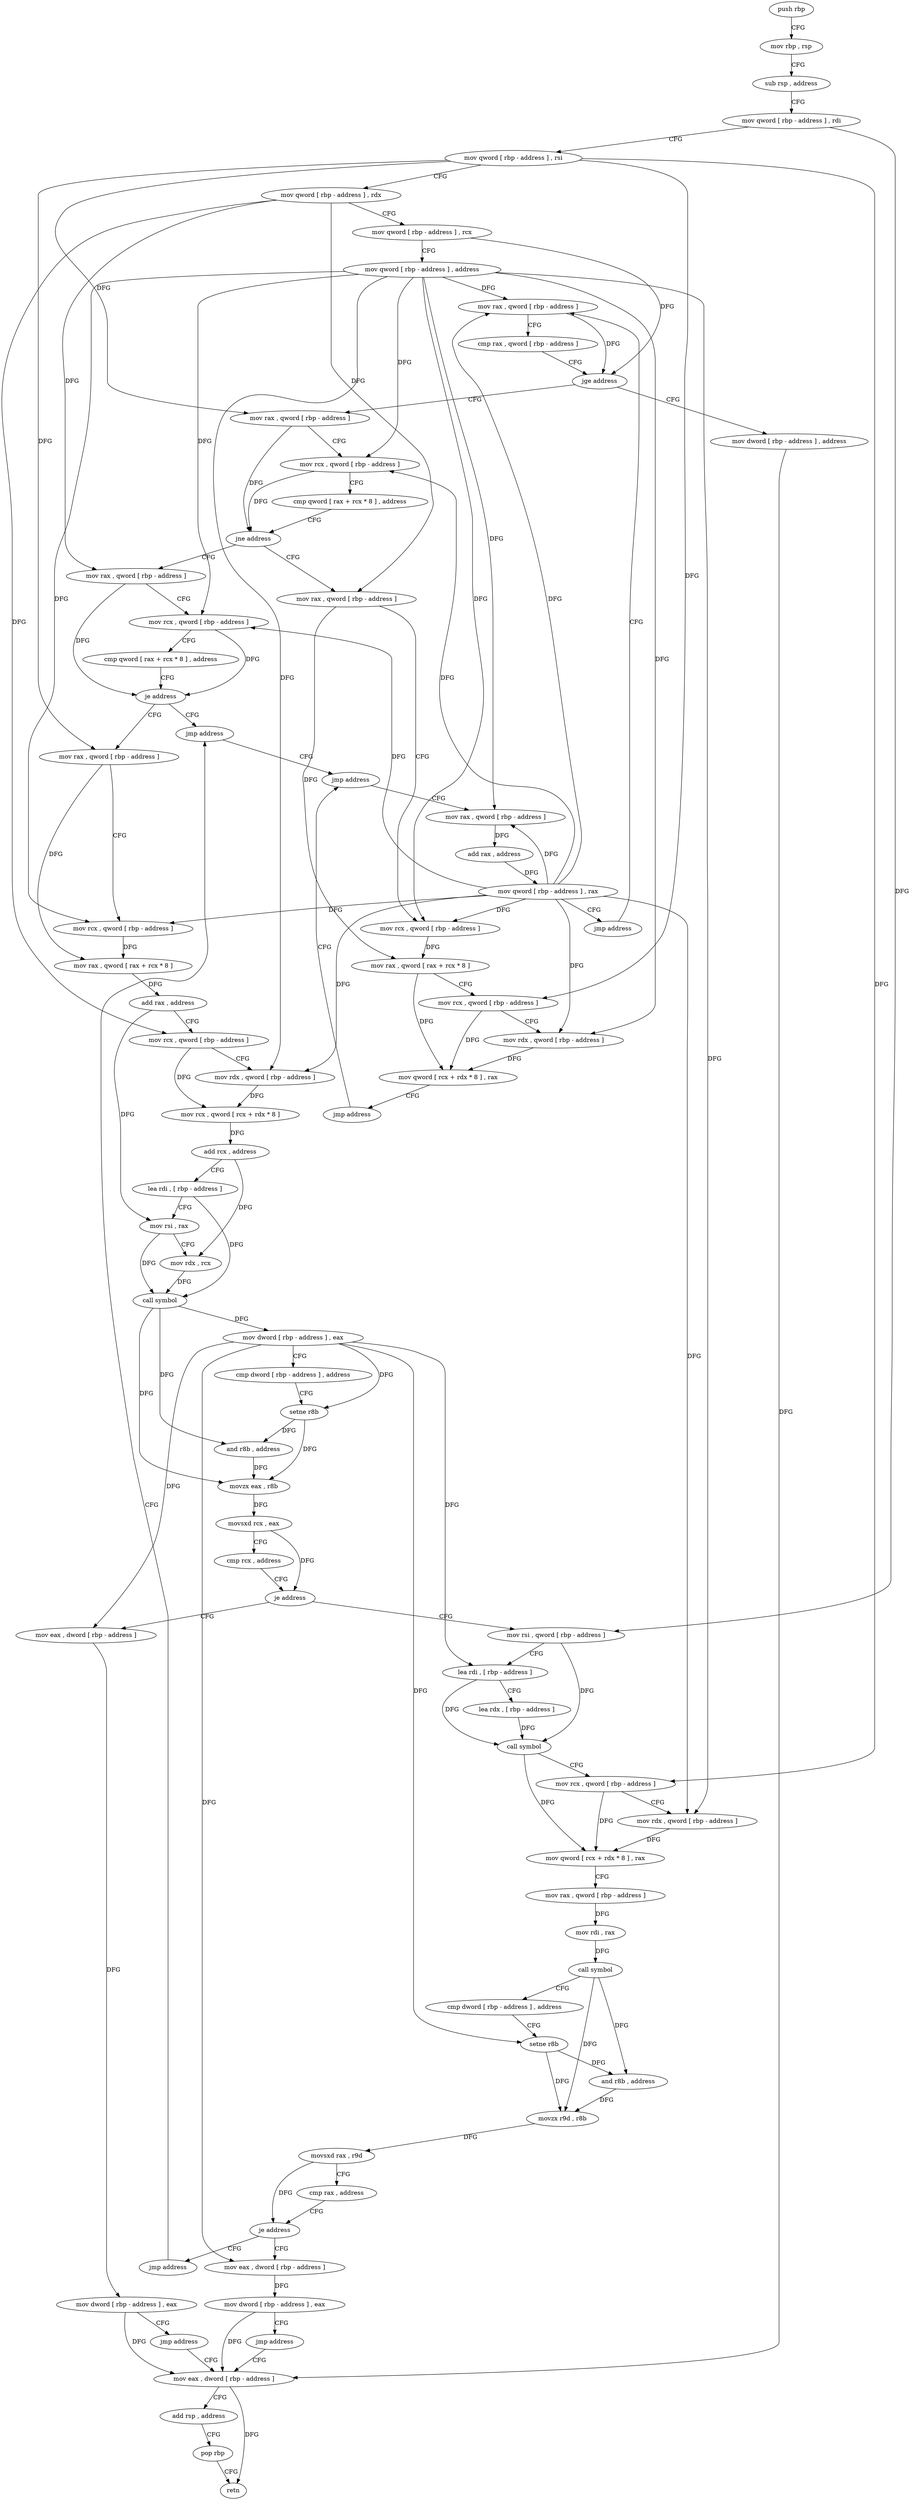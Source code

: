 digraph "func" {
"4313632" [label = "push rbp" ]
"4313633" [label = "mov rbp , rsp" ]
"4313636" [label = "sub rsp , address" ]
"4313640" [label = "mov qword [ rbp - address ] , rdi" ]
"4313644" [label = "mov qword [ rbp - address ] , rsi" ]
"4313648" [label = "mov qword [ rbp - address ] , rdx" ]
"4313652" [label = "mov qword [ rbp - address ] , rcx" ]
"4313656" [label = "mov qword [ rbp - address ] , address" ]
"4313664" [label = "mov rax , qword [ rbp - address ]" ]
"4313955" [label = "mov dword [ rbp - address ] , address" ]
"4313962" [label = "mov eax , dword [ rbp - address ]" ]
"4313678" [label = "mov rax , qword [ rbp - address ]" ]
"4313682" [label = "mov rcx , qword [ rbp - address ]" ]
"4313686" [label = "cmp qword [ rax + rcx * 8 ] , address" ]
"4313691" [label = "jne address" ]
"4313726" [label = "mov rax , qword [ rbp - address ]" ]
"4313697" [label = "mov rax , qword [ rbp - address ]" ]
"4313730" [label = "mov rcx , qword [ rbp - address ]" ]
"4313734" [label = "cmp qword [ rax + rcx * 8 ] , address" ]
"4313739" [label = "je address" ]
"4313926" [label = "jmp address" ]
"4313745" [label = "mov rax , qword [ rbp - address ]" ]
"4313701" [label = "mov rcx , qword [ rbp - address ]" ]
"4313705" [label = "mov rax , qword [ rax + rcx * 8 ]" ]
"4313709" [label = "mov rcx , qword [ rbp - address ]" ]
"4313713" [label = "mov rdx , qword [ rbp - address ]" ]
"4313717" [label = "mov qword [ rcx + rdx * 8 ] , rax" ]
"4313721" [label = "jmp address" ]
"4313931" [label = "jmp address" ]
"4313749" [label = "mov rcx , qword [ rbp - address ]" ]
"4313753" [label = "mov rax , qword [ rax + rcx * 8 ]" ]
"4313757" [label = "add rax , address" ]
"4313763" [label = "mov rcx , qword [ rbp - address ]" ]
"4313767" [label = "mov rdx , qword [ rbp - address ]" ]
"4313771" [label = "mov rcx , qword [ rcx + rdx * 8 ]" ]
"4313775" [label = "add rcx , address" ]
"4313782" [label = "lea rdi , [ rbp - address ]" ]
"4313786" [label = "mov rsi , rax" ]
"4313789" [label = "mov rdx , rcx" ]
"4313792" [label = "call symbol" ]
"4313797" [label = "mov dword [ rbp - address ] , eax" ]
"4313800" [label = "cmp dword [ rbp - address ] , address" ]
"4313804" [label = "setne r8b" ]
"4313808" [label = "and r8b , address" ]
"4313812" [label = "movzx eax , r8b" ]
"4313816" [label = "movsxd rcx , eax" ]
"4313819" [label = "cmp rcx , address" ]
"4313823" [label = "je address" ]
"4313840" [label = "mov rsi , qword [ rbp - address ]" ]
"4313829" [label = "mov eax , dword [ rbp - address ]" ]
"4313936" [label = "mov rax , qword [ rbp - address ]" ]
"4313844" [label = "lea rdi , [ rbp - address ]" ]
"4313848" [label = "lea rdx , [ rbp - address ]" ]
"4313852" [label = "call symbol" ]
"4313857" [label = "mov rcx , qword [ rbp - address ]" ]
"4313861" [label = "mov rdx , qword [ rbp - address ]" ]
"4313865" [label = "mov qword [ rcx + rdx * 8 ] , rax" ]
"4313869" [label = "mov rax , qword [ rbp - address ]" ]
"4313873" [label = "mov rdi , rax" ]
"4313876" [label = "call symbol" ]
"4313881" [label = "cmp dword [ rbp - address ] , address" ]
"4313885" [label = "setne r8b" ]
"4313889" [label = "and r8b , address" ]
"4313893" [label = "movzx r9d , r8b" ]
"4313897" [label = "movsxd rax , r9d" ]
"4313900" [label = "cmp rax , address" ]
"4313904" [label = "je address" ]
"4313921" [label = "jmp address" ]
"4313910" [label = "mov eax , dword [ rbp - address ]" ]
"4313832" [label = "mov dword [ rbp - address ] , eax" ]
"4313835" [label = "jmp address" ]
"4313940" [label = "add rax , address" ]
"4313946" [label = "mov qword [ rbp - address ] , rax" ]
"4313950" [label = "jmp address" ]
"4313913" [label = "mov dword [ rbp - address ] , eax" ]
"4313916" [label = "jmp address" ]
"4313965" [label = "add rsp , address" ]
"4313969" [label = "pop rbp" ]
"4313970" [label = "retn" ]
"4313668" [label = "cmp rax , qword [ rbp - address ]" ]
"4313672" [label = "jge address" ]
"4313632" -> "4313633" [ label = "CFG" ]
"4313633" -> "4313636" [ label = "CFG" ]
"4313636" -> "4313640" [ label = "CFG" ]
"4313640" -> "4313644" [ label = "CFG" ]
"4313640" -> "4313840" [ label = "DFG" ]
"4313644" -> "4313648" [ label = "CFG" ]
"4313644" -> "4313678" [ label = "DFG" ]
"4313644" -> "4313709" [ label = "DFG" ]
"4313644" -> "4313745" [ label = "DFG" ]
"4313644" -> "4313857" [ label = "DFG" ]
"4313648" -> "4313652" [ label = "CFG" ]
"4313648" -> "4313726" [ label = "DFG" ]
"4313648" -> "4313697" [ label = "DFG" ]
"4313648" -> "4313763" [ label = "DFG" ]
"4313652" -> "4313656" [ label = "CFG" ]
"4313652" -> "4313672" [ label = "DFG" ]
"4313656" -> "4313664" [ label = "DFG" ]
"4313656" -> "4313682" [ label = "DFG" ]
"4313656" -> "4313730" [ label = "DFG" ]
"4313656" -> "4313701" [ label = "DFG" ]
"4313656" -> "4313713" [ label = "DFG" ]
"4313656" -> "4313749" [ label = "DFG" ]
"4313656" -> "4313767" [ label = "DFG" ]
"4313656" -> "4313861" [ label = "DFG" ]
"4313656" -> "4313936" [ label = "DFG" ]
"4313664" -> "4313668" [ label = "CFG" ]
"4313664" -> "4313672" [ label = "DFG" ]
"4313955" -> "4313962" [ label = "DFG" ]
"4313962" -> "4313965" [ label = "CFG" ]
"4313962" -> "4313970" [ label = "DFG" ]
"4313678" -> "4313682" [ label = "CFG" ]
"4313678" -> "4313691" [ label = "DFG" ]
"4313682" -> "4313686" [ label = "CFG" ]
"4313682" -> "4313691" [ label = "DFG" ]
"4313686" -> "4313691" [ label = "CFG" ]
"4313691" -> "4313726" [ label = "CFG" ]
"4313691" -> "4313697" [ label = "CFG" ]
"4313726" -> "4313730" [ label = "CFG" ]
"4313726" -> "4313739" [ label = "DFG" ]
"4313697" -> "4313701" [ label = "CFG" ]
"4313697" -> "4313705" [ label = "DFG" ]
"4313730" -> "4313734" [ label = "CFG" ]
"4313730" -> "4313739" [ label = "DFG" ]
"4313734" -> "4313739" [ label = "CFG" ]
"4313739" -> "4313926" [ label = "CFG" ]
"4313739" -> "4313745" [ label = "CFG" ]
"4313926" -> "4313931" [ label = "CFG" ]
"4313745" -> "4313749" [ label = "CFG" ]
"4313745" -> "4313753" [ label = "DFG" ]
"4313701" -> "4313705" [ label = "DFG" ]
"4313705" -> "4313709" [ label = "CFG" ]
"4313705" -> "4313717" [ label = "DFG" ]
"4313709" -> "4313713" [ label = "CFG" ]
"4313709" -> "4313717" [ label = "DFG" ]
"4313713" -> "4313717" [ label = "DFG" ]
"4313717" -> "4313721" [ label = "CFG" ]
"4313721" -> "4313931" [ label = "CFG" ]
"4313931" -> "4313936" [ label = "CFG" ]
"4313749" -> "4313753" [ label = "DFG" ]
"4313753" -> "4313757" [ label = "DFG" ]
"4313757" -> "4313763" [ label = "CFG" ]
"4313757" -> "4313786" [ label = "DFG" ]
"4313763" -> "4313767" [ label = "CFG" ]
"4313763" -> "4313771" [ label = "DFG" ]
"4313767" -> "4313771" [ label = "DFG" ]
"4313771" -> "4313775" [ label = "DFG" ]
"4313775" -> "4313782" [ label = "CFG" ]
"4313775" -> "4313789" [ label = "DFG" ]
"4313782" -> "4313786" [ label = "CFG" ]
"4313782" -> "4313792" [ label = "DFG" ]
"4313786" -> "4313789" [ label = "CFG" ]
"4313786" -> "4313792" [ label = "DFG" ]
"4313789" -> "4313792" [ label = "DFG" ]
"4313792" -> "4313797" [ label = "DFG" ]
"4313792" -> "4313808" [ label = "DFG" ]
"4313792" -> "4313812" [ label = "DFG" ]
"4313797" -> "4313800" [ label = "CFG" ]
"4313797" -> "4313804" [ label = "DFG" ]
"4313797" -> "4313885" [ label = "DFG" ]
"4313797" -> "4313829" [ label = "DFG" ]
"4313797" -> "4313910" [ label = "DFG" ]
"4313797" -> "4313844" [ label = "DFG" ]
"4313800" -> "4313804" [ label = "CFG" ]
"4313804" -> "4313808" [ label = "DFG" ]
"4313804" -> "4313812" [ label = "DFG" ]
"4313808" -> "4313812" [ label = "DFG" ]
"4313812" -> "4313816" [ label = "DFG" ]
"4313816" -> "4313819" [ label = "CFG" ]
"4313816" -> "4313823" [ label = "DFG" ]
"4313819" -> "4313823" [ label = "CFG" ]
"4313823" -> "4313840" [ label = "CFG" ]
"4313823" -> "4313829" [ label = "CFG" ]
"4313840" -> "4313844" [ label = "CFG" ]
"4313840" -> "4313852" [ label = "DFG" ]
"4313829" -> "4313832" [ label = "DFG" ]
"4313936" -> "4313940" [ label = "DFG" ]
"4313844" -> "4313848" [ label = "CFG" ]
"4313844" -> "4313852" [ label = "DFG" ]
"4313848" -> "4313852" [ label = "DFG" ]
"4313852" -> "4313857" [ label = "CFG" ]
"4313852" -> "4313865" [ label = "DFG" ]
"4313857" -> "4313861" [ label = "CFG" ]
"4313857" -> "4313865" [ label = "DFG" ]
"4313861" -> "4313865" [ label = "DFG" ]
"4313865" -> "4313869" [ label = "CFG" ]
"4313869" -> "4313873" [ label = "DFG" ]
"4313873" -> "4313876" [ label = "DFG" ]
"4313876" -> "4313881" [ label = "CFG" ]
"4313876" -> "4313889" [ label = "DFG" ]
"4313876" -> "4313893" [ label = "DFG" ]
"4313881" -> "4313885" [ label = "CFG" ]
"4313885" -> "4313889" [ label = "DFG" ]
"4313885" -> "4313893" [ label = "DFG" ]
"4313889" -> "4313893" [ label = "DFG" ]
"4313893" -> "4313897" [ label = "DFG" ]
"4313897" -> "4313900" [ label = "CFG" ]
"4313897" -> "4313904" [ label = "DFG" ]
"4313900" -> "4313904" [ label = "CFG" ]
"4313904" -> "4313921" [ label = "CFG" ]
"4313904" -> "4313910" [ label = "CFG" ]
"4313921" -> "4313926" [ label = "CFG" ]
"4313910" -> "4313913" [ label = "DFG" ]
"4313832" -> "4313835" [ label = "CFG" ]
"4313832" -> "4313962" [ label = "DFG" ]
"4313835" -> "4313962" [ label = "CFG" ]
"4313940" -> "4313946" [ label = "DFG" ]
"4313946" -> "4313950" [ label = "CFG" ]
"4313946" -> "4313664" [ label = "DFG" ]
"4313946" -> "4313682" [ label = "DFG" ]
"4313946" -> "4313730" [ label = "DFG" ]
"4313946" -> "4313701" [ label = "DFG" ]
"4313946" -> "4313713" [ label = "DFG" ]
"4313946" -> "4313749" [ label = "DFG" ]
"4313946" -> "4313767" [ label = "DFG" ]
"4313946" -> "4313861" [ label = "DFG" ]
"4313946" -> "4313936" [ label = "DFG" ]
"4313950" -> "4313664" [ label = "CFG" ]
"4313913" -> "4313916" [ label = "CFG" ]
"4313913" -> "4313962" [ label = "DFG" ]
"4313916" -> "4313962" [ label = "CFG" ]
"4313965" -> "4313969" [ label = "CFG" ]
"4313969" -> "4313970" [ label = "CFG" ]
"4313668" -> "4313672" [ label = "CFG" ]
"4313672" -> "4313955" [ label = "CFG" ]
"4313672" -> "4313678" [ label = "CFG" ]
}
